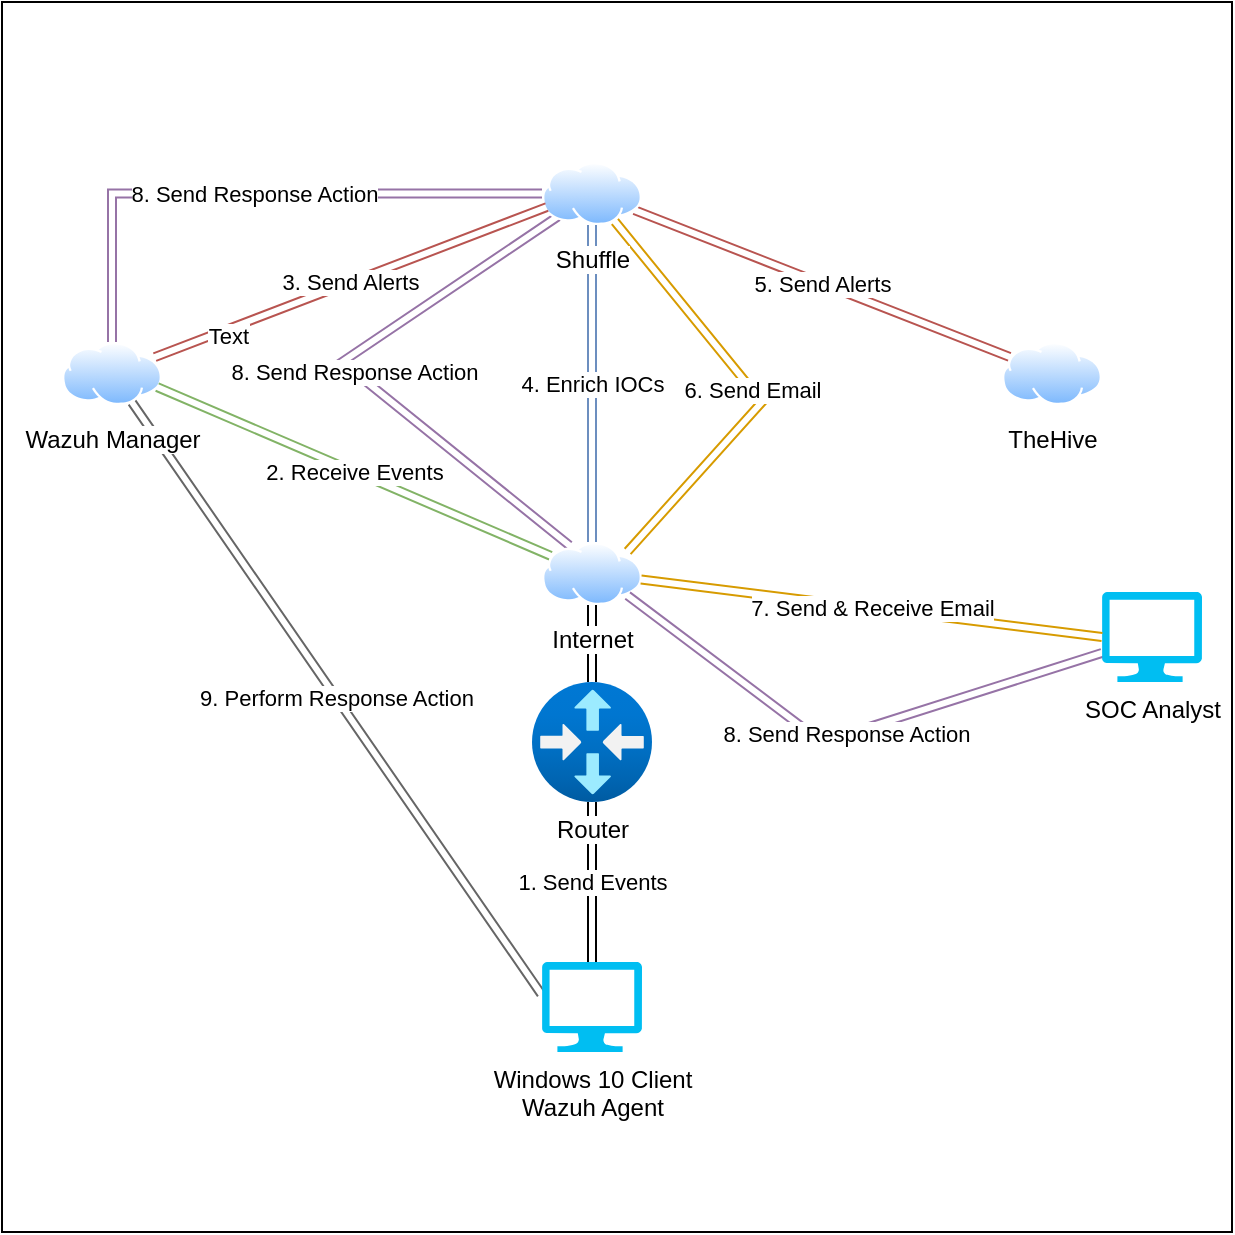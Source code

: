 <mxfile version="24.7.17">
  <diagram name="Page-1" id="bip8NPwT-C6fux6V8fcz">
    <mxGraphModel dx="1050" dy="625" grid="1" gridSize="10" guides="1" tooltips="1" connect="1" arrows="1" fold="1" page="1" pageScale="1" pageWidth="850" pageHeight="1100" math="0" shadow="0">
      <root>
        <mxCell id="0" />
        <mxCell id="1" parent="0" />
        <mxCell id="bGIlB386d0s7nkxIwyLy-1" value="" style="whiteSpace=wrap;html=1;aspect=fixed;" vertex="1" parent="1">
          <mxGeometry x="130" y="110" width="615" height="615" as="geometry" />
        </mxCell>
        <mxCell id="fwob3zydzBo_w3l8dipO-1" value="TheHive" style="image;aspect=fixed;perimeter=ellipsePerimeter;html=1;align=center;shadow=0;dashed=0;spacingTop=3;image=img/lib/active_directory/internet_cloud.svg;" parent="1" vertex="1">
          <mxGeometry x="630" y="280" width="50" height="31.5" as="geometry" />
        </mxCell>
        <mxCell id="fwob3zydzBo_w3l8dipO-13" value="4. Enrich IOCs" style="edgeStyle=orthogonalEdgeStyle;rounded=0;orthogonalLoop=1;jettySize=auto;html=1;shape=link;fillColor=#dae8fc;strokeColor=#6c8ebf;" parent="1" source="fwob3zydzBo_w3l8dipO-2" target="fwob3zydzBo_w3l8dipO-4" edge="1">
          <mxGeometry relative="1" as="geometry" />
        </mxCell>
        <mxCell id="fwob3zydzBo_w3l8dipO-14" value="5. Send Alerts" style="rounded=0;orthogonalLoop=1;jettySize=auto;html=1;shape=link;fillColor=#f8cecc;strokeColor=#b85450;" parent="1" source="fwob3zydzBo_w3l8dipO-2" target="fwob3zydzBo_w3l8dipO-1" edge="1">
          <mxGeometry relative="1" as="geometry" />
        </mxCell>
        <mxCell id="fwob3zydzBo_w3l8dipO-20" value="6. Send Email" style="rounded=0;orthogonalLoop=1;jettySize=auto;html=1;entryX=1;entryY=0;entryDx=0;entryDy=0;shape=link;fillColor=#ffe6cc;strokeColor=#d79b00;" parent="1" source="fwob3zydzBo_w3l8dipO-2" target="fwob3zydzBo_w3l8dipO-4" edge="1">
          <mxGeometry relative="1" as="geometry">
            <Array as="points">
              <mxPoint x="510" y="310" />
            </Array>
          </mxGeometry>
        </mxCell>
        <mxCell id="fwob3zydzBo_w3l8dipO-23" value="8. Send Response Action" style="rounded=0;orthogonalLoop=1;jettySize=auto;html=1;entryX=0.25;entryY=0;entryDx=0;entryDy=0;shape=link;fillColor=#e1d5e7;strokeColor=#9673a6;" parent="1" source="fwob3zydzBo_w3l8dipO-2" target="fwob3zydzBo_w3l8dipO-4" edge="1">
          <mxGeometry relative="1" as="geometry">
            <Array as="points">
              <mxPoint x="300" y="290" />
            </Array>
          </mxGeometry>
        </mxCell>
        <mxCell id="fwob3zydzBo_w3l8dipO-25" value="8. Send Response Action" style="edgeStyle=orthogonalEdgeStyle;rounded=0;orthogonalLoop=1;jettySize=auto;html=1;entryX=0.5;entryY=0;entryDx=0;entryDy=0;shape=link;fillColor=#e1d5e7;strokeColor=#9673a6;" parent="1" source="fwob3zydzBo_w3l8dipO-2" target="fwob3zydzBo_w3l8dipO-3" edge="1">
          <mxGeometry relative="1" as="geometry" />
        </mxCell>
        <mxCell id="fwob3zydzBo_w3l8dipO-2" value="Shuffle" style="image;aspect=fixed;perimeter=ellipsePerimeter;html=1;align=center;shadow=0;dashed=0;spacingTop=3;image=img/lib/active_directory/internet_cloud.svg;" parent="1" vertex="1">
          <mxGeometry x="400" y="190" width="50" height="31.5" as="geometry" />
        </mxCell>
        <mxCell id="fwob3zydzBo_w3l8dipO-26" value="9. Perform Response Action" style="rounded=0;orthogonalLoop=1;jettySize=auto;html=1;entryX=-0.008;entryY=0.356;entryDx=0;entryDy=0;entryPerimeter=0;shape=link;fillColor=#f5f5f5;strokeColor=#666666;" parent="1" source="fwob3zydzBo_w3l8dipO-3" target="fwob3zydzBo_w3l8dipO-6" edge="1">
          <mxGeometry relative="1" as="geometry">
            <mxPoint x="190" y="470" as="targetPoint" />
          </mxGeometry>
        </mxCell>
        <mxCell id="fwob3zydzBo_w3l8dipO-3" value="Wazuh Manager" style="image;aspect=fixed;perimeter=ellipsePerimeter;html=1;align=center;shadow=0;dashed=0;spacingTop=3;image=img/lib/active_directory/internet_cloud.svg;" parent="1" vertex="1">
          <mxGeometry x="160" y="280" width="50" height="31.5" as="geometry" />
        </mxCell>
        <mxCell id="fwob3zydzBo_w3l8dipO-10" value="2. Receive Events" style="rounded=0;orthogonalLoop=1;jettySize=auto;html=1;entryX=1;entryY=0.75;entryDx=0;entryDy=0;shape=link;fillColor=#d5e8d4;strokeColor=#82b366;" parent="1" source="fwob3zydzBo_w3l8dipO-4" target="fwob3zydzBo_w3l8dipO-3" edge="1">
          <mxGeometry relative="1" as="geometry" />
        </mxCell>
        <mxCell id="fwob3zydzBo_w3l8dipO-9" style="edgeStyle=orthogonalEdgeStyle;rounded=0;orthogonalLoop=1;jettySize=auto;html=1;entryX=0.5;entryY=1;entryDx=0;entryDy=0;shape=link;" parent="1" source="fwob3zydzBo_w3l8dipO-5" target="fwob3zydzBo_w3l8dipO-4" edge="1">
          <mxGeometry relative="1" as="geometry" />
        </mxCell>
        <mxCell id="fwob3zydzBo_w3l8dipO-4" value="Internet" style="image;aspect=fixed;perimeter=ellipsePerimeter;html=1;align=center;shadow=0;dashed=0;spacingTop=3;image=img/lib/active_directory/internet_cloud.svg;labelPosition=center;verticalLabelPosition=bottom;verticalAlign=top;" parent="1" vertex="1">
          <mxGeometry x="400" y="380" width="50" height="31.5" as="geometry" />
        </mxCell>
        <mxCell id="fwob3zydzBo_w3l8dipO-6" value="Windows 10 Client&lt;div&gt;Wazuh Agent&lt;/div&gt;" style="verticalLabelPosition=bottom;html=1;verticalAlign=top;align=center;strokeColor=none;fillColor=#00BEF2;shape=mxgraph.azure.computer;pointerEvents=1;" parent="1" vertex="1">
          <mxGeometry x="400" y="590" width="50" height="45" as="geometry" />
        </mxCell>
        <mxCell id="fwob3zydzBo_w3l8dipO-24" value="8. Send Response Action" style="rounded=0;orthogonalLoop=1;jettySize=auto;html=1;entryX=1;entryY=1;entryDx=0;entryDy=0;shape=link;fillColor=#e1d5e7;strokeColor=#9673a6;" parent="1" source="fwob3zydzBo_w3l8dipO-7" target="fwob3zydzBo_w3l8dipO-4" edge="1">
          <mxGeometry relative="1" as="geometry">
            <Array as="points">
              <mxPoint x="540" y="480" />
            </Array>
          </mxGeometry>
        </mxCell>
        <mxCell id="fwob3zydzBo_w3l8dipO-7" value="SOC Analyst" style="verticalLabelPosition=bottom;html=1;verticalAlign=top;align=center;strokeColor=none;fillColor=#00BEF2;shape=mxgraph.azure.computer;pointerEvents=1;" parent="1" vertex="1">
          <mxGeometry x="680" y="405" width="50" height="45" as="geometry" />
        </mxCell>
        <mxCell id="fwob3zydzBo_w3l8dipO-8" value="1. Send Events" style="edgeStyle=orthogonalEdgeStyle;rounded=0;orthogonalLoop=1;jettySize=auto;html=1;entryX=0.5;entryY=0;entryDx=0;entryDy=0;entryPerimeter=0;shape=link;" parent="1" source="fwob3zydzBo_w3l8dipO-5" target="fwob3zydzBo_w3l8dipO-6" edge="1">
          <mxGeometry relative="1" as="geometry" />
        </mxCell>
        <mxCell id="fwob3zydzBo_w3l8dipO-12" value="3. Send Alerts" style="rounded=0;orthogonalLoop=1;jettySize=auto;html=1;entryX=0;entryY=0.75;entryDx=0;entryDy=0;shape=link;fillColor=#f8cecc;strokeColor=#b85450;" parent="1" source="fwob3zydzBo_w3l8dipO-3" target="fwob3zydzBo_w3l8dipO-2" edge="1">
          <mxGeometry relative="1" as="geometry" />
        </mxCell>
        <mxCell id="fwob3zydzBo_w3l8dipO-22" value="Text" style="edgeLabel;html=1;align=center;verticalAlign=middle;resizable=0;points=[];" parent="fwob3zydzBo_w3l8dipO-12" vertex="1" connectable="0">
          <mxGeometry x="-0.642" y="-3" relative="1" as="geometry">
            <mxPoint as="offset" />
          </mxGeometry>
        </mxCell>
        <mxCell id="fwob3zydzBo_w3l8dipO-21" value="7. Send &amp;amp; Receive Email" style="rounded=0;orthogonalLoop=1;jettySize=auto;html=1;entryX=0;entryY=0.5;entryDx=0;entryDy=0;entryPerimeter=0;shape=link;fillColor=#ffe6cc;strokeColor=#d79b00;" parent="1" source="fwob3zydzBo_w3l8dipO-4" target="fwob3zydzBo_w3l8dipO-7" edge="1">
          <mxGeometry relative="1" as="geometry" />
        </mxCell>
        <mxCell id="fwob3zydzBo_w3l8dipO-5" value="Router" style="image;aspect=fixed;html=1;points=[];align=center;fontSize=12;image=img/lib/azure2/networking/Virtual_Router.svg;labelPosition=center;verticalLabelPosition=bottom;verticalAlign=top;" parent="1" vertex="1">
          <mxGeometry x="395" y="450" width="60" height="60" as="geometry" />
        </mxCell>
      </root>
    </mxGraphModel>
  </diagram>
</mxfile>
